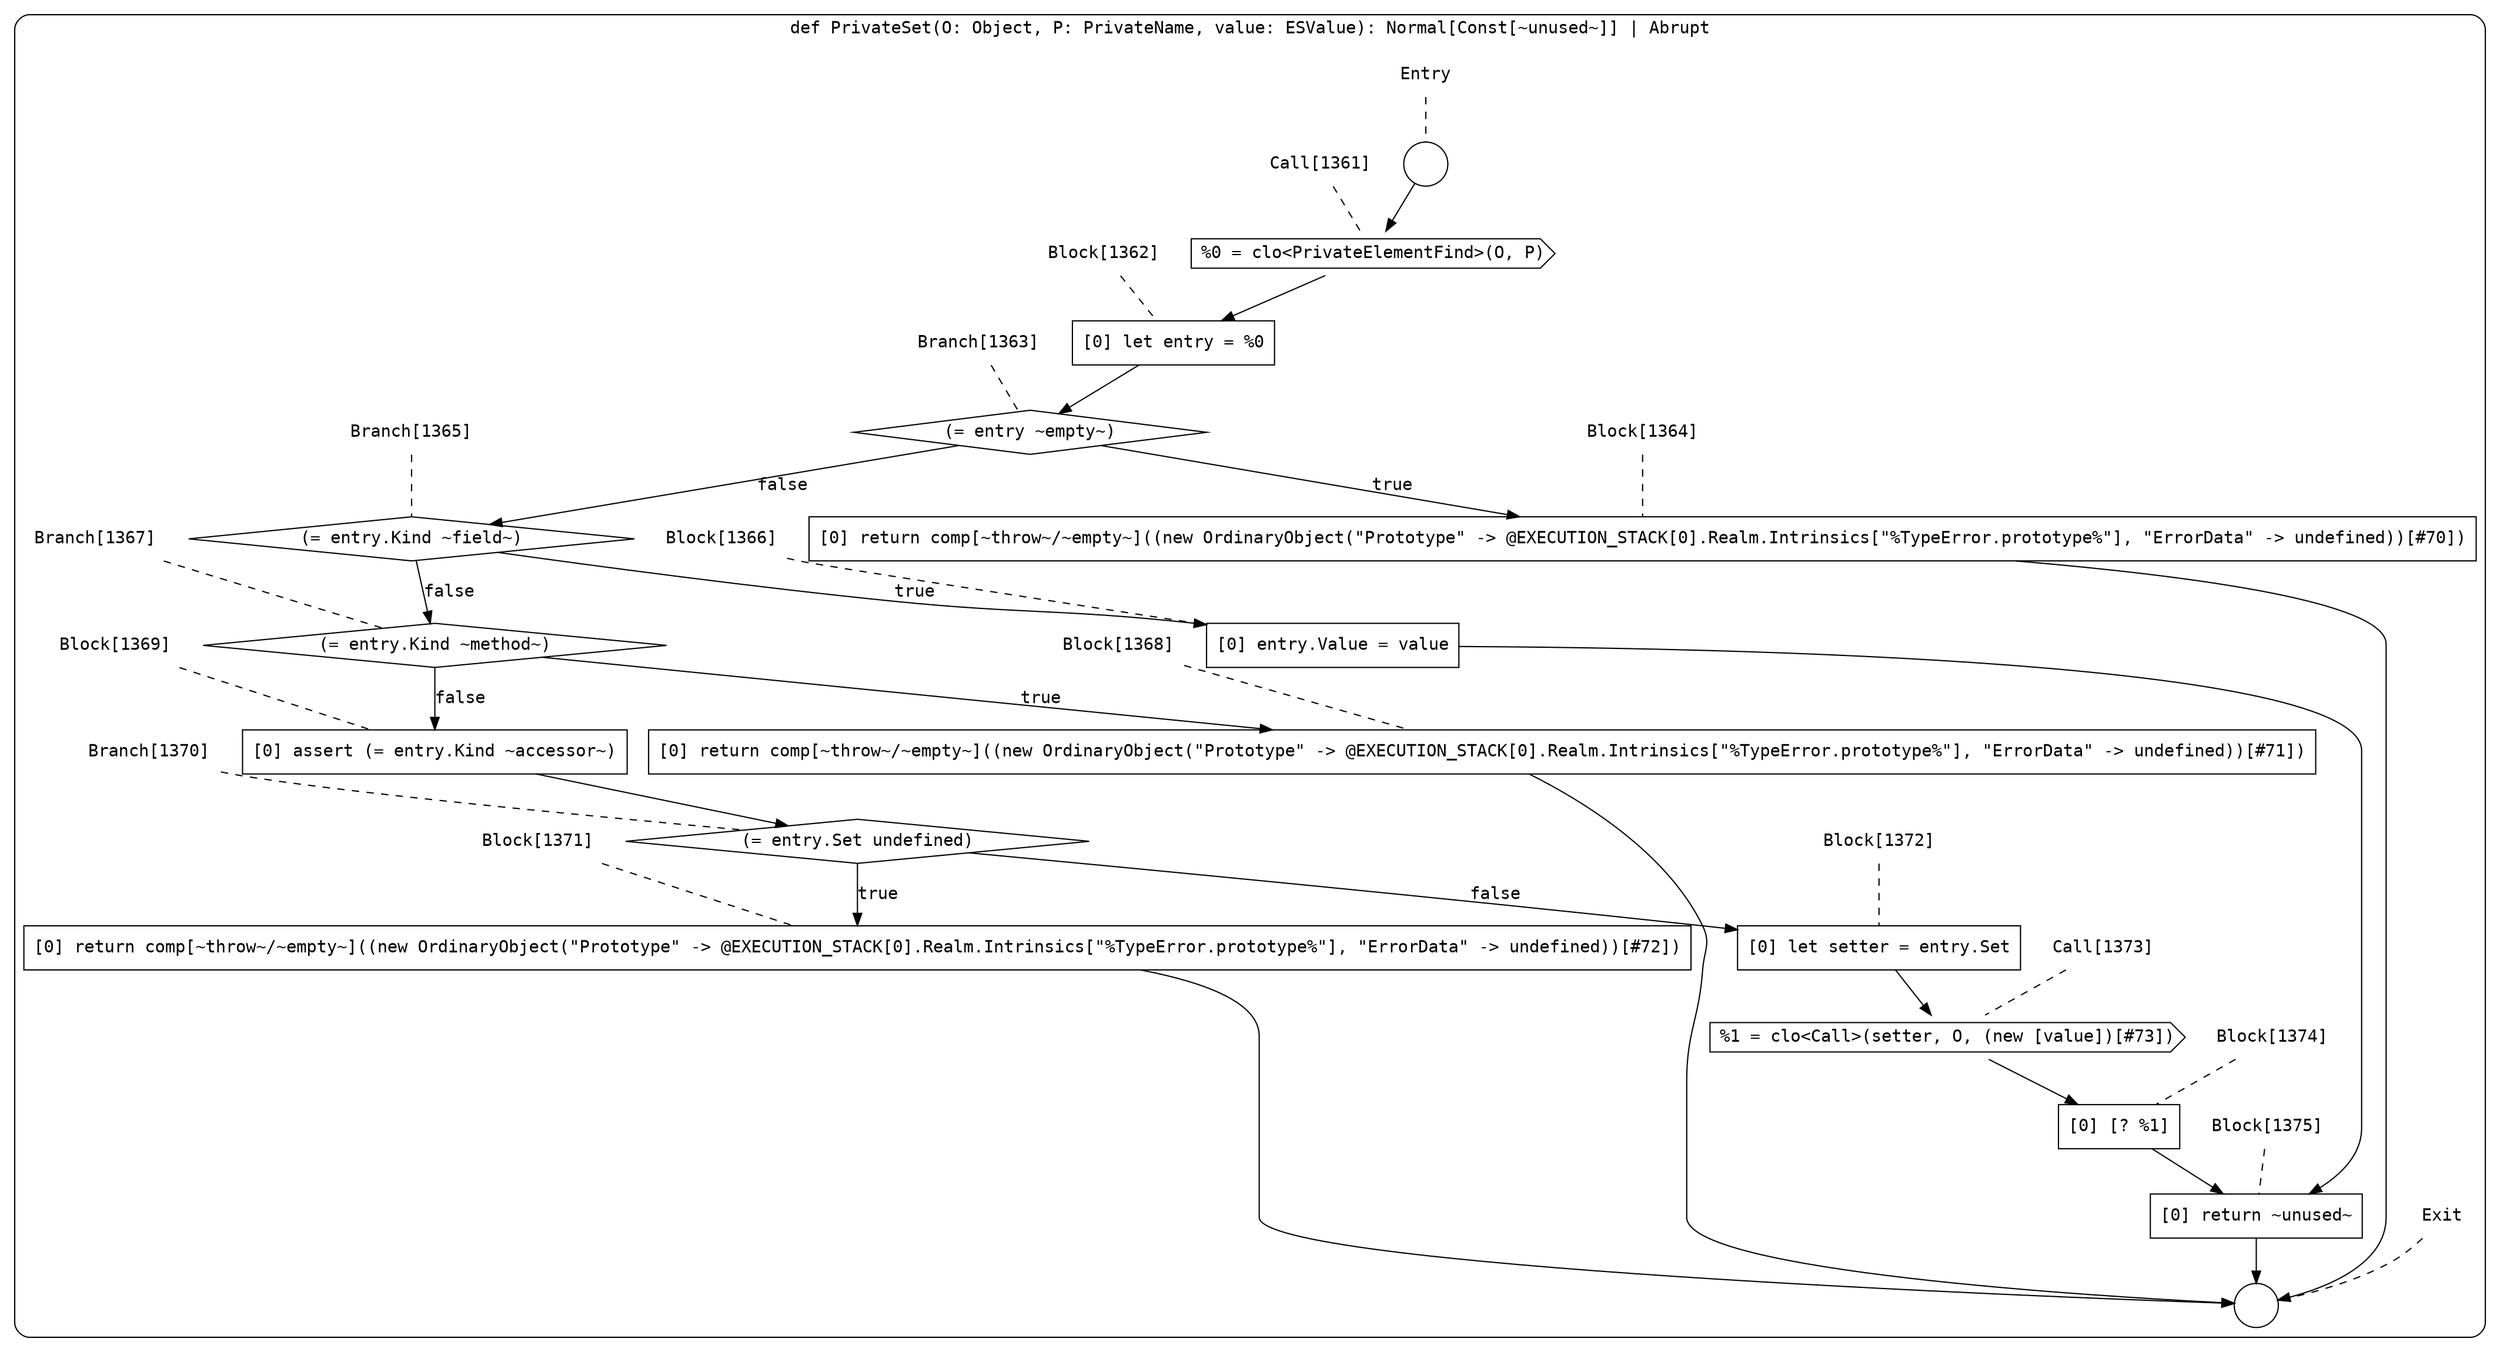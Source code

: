 digraph {
  graph [fontname = "Consolas"]
  node [fontname = "Consolas"]
  edge [fontname = "Consolas"]
  subgraph cluster159 {
    label = "def PrivateSet(O: Object, P: PrivateName, value: ESValue): Normal[Const[~unused~]] | Abrupt"
    style = rounded
    cluster159_entry_name [shape=none, label=<<font color="black">Entry</font>>]
    cluster159_entry_name -> cluster159_entry [arrowhead=none, color="black", style=dashed]
    cluster159_entry [shape=circle label=" " color="black" fillcolor="white" style=filled]
    cluster159_entry -> node1361 [color="black"]
    cluster159_exit_name [shape=none, label=<<font color="black">Exit</font>>]
    cluster159_exit_name -> cluster159_exit [arrowhead=none, color="black", style=dashed]
    cluster159_exit [shape=circle label=" " color="black" fillcolor="white" style=filled]
    node1361_name [shape=none, label=<<font color="black">Call[1361]</font>>]
    node1361_name -> node1361 [arrowhead=none, color="black", style=dashed]
    node1361 [shape=cds, label=<<font color="black">%0 = clo&lt;PrivateElementFind&gt;(O, P)</font>> color="black" fillcolor="white", style=filled]
    node1361 -> node1362 [color="black"]
    node1362_name [shape=none, label=<<font color="black">Block[1362]</font>>]
    node1362_name -> node1362 [arrowhead=none, color="black", style=dashed]
    node1362 [shape=box, label=<<font color="black">[0] let entry = %0<BR ALIGN="LEFT"/></font>> color="black" fillcolor="white", style=filled]
    node1362 -> node1363 [color="black"]
    node1363_name [shape=none, label=<<font color="black">Branch[1363]</font>>]
    node1363_name -> node1363 [arrowhead=none, color="black", style=dashed]
    node1363 [shape=diamond, label=<<font color="black">(= entry ~empty~)</font>> color="black" fillcolor="white", style=filled]
    node1363 -> node1364 [label=<<font color="black">true</font>> color="black"]
    node1363 -> node1365 [label=<<font color="black">false</font>> color="black"]
    node1364_name [shape=none, label=<<font color="black">Block[1364]</font>>]
    node1364_name -> node1364 [arrowhead=none, color="black", style=dashed]
    node1364 [shape=box, label=<<font color="black">[0] return comp[~throw~/~empty~]((new OrdinaryObject(&quot;Prototype&quot; -&gt; @EXECUTION_STACK[0].Realm.Intrinsics[&quot;%TypeError.prototype%&quot;], &quot;ErrorData&quot; -&gt; undefined))[#70])<BR ALIGN="LEFT"/></font>> color="black" fillcolor="white", style=filled]
    node1364 -> cluster159_exit [color="black"]
    node1365_name [shape=none, label=<<font color="black">Branch[1365]</font>>]
    node1365_name -> node1365 [arrowhead=none, color="black", style=dashed]
    node1365 [shape=diamond, label=<<font color="black">(= entry.Kind ~field~)</font>> color="black" fillcolor="white", style=filled]
    node1365 -> node1366 [label=<<font color="black">true</font>> color="black"]
    node1365 -> node1367 [label=<<font color="black">false</font>> color="black"]
    node1366_name [shape=none, label=<<font color="black">Block[1366]</font>>]
    node1366_name -> node1366 [arrowhead=none, color="black", style=dashed]
    node1366 [shape=box, label=<<font color="black">[0] entry.Value = value<BR ALIGN="LEFT"/></font>> color="black" fillcolor="white", style=filled]
    node1366 -> node1375 [color="black"]
    node1367_name [shape=none, label=<<font color="black">Branch[1367]</font>>]
    node1367_name -> node1367 [arrowhead=none, color="black", style=dashed]
    node1367 [shape=diamond, label=<<font color="black">(= entry.Kind ~method~)</font>> color="black" fillcolor="white", style=filled]
    node1367 -> node1368 [label=<<font color="black">true</font>> color="black"]
    node1367 -> node1369 [label=<<font color="black">false</font>> color="black"]
    node1375_name [shape=none, label=<<font color="black">Block[1375]</font>>]
    node1375_name -> node1375 [arrowhead=none, color="black", style=dashed]
    node1375 [shape=box, label=<<font color="black">[0] return ~unused~<BR ALIGN="LEFT"/></font>> color="black" fillcolor="white", style=filled]
    node1375 -> cluster159_exit [color="black"]
    node1368_name [shape=none, label=<<font color="black">Block[1368]</font>>]
    node1368_name -> node1368 [arrowhead=none, color="black", style=dashed]
    node1368 [shape=box, label=<<font color="black">[0] return comp[~throw~/~empty~]((new OrdinaryObject(&quot;Prototype&quot; -&gt; @EXECUTION_STACK[0].Realm.Intrinsics[&quot;%TypeError.prototype%&quot;], &quot;ErrorData&quot; -&gt; undefined))[#71])<BR ALIGN="LEFT"/></font>> color="black" fillcolor="white", style=filled]
    node1368 -> cluster159_exit [color="black"]
    node1369_name [shape=none, label=<<font color="black">Block[1369]</font>>]
    node1369_name -> node1369 [arrowhead=none, color="black", style=dashed]
    node1369 [shape=box, label=<<font color="black">[0] assert (= entry.Kind ~accessor~)<BR ALIGN="LEFT"/></font>> color="black" fillcolor="white", style=filled]
    node1369 -> node1370 [color="black"]
    node1370_name [shape=none, label=<<font color="black">Branch[1370]</font>>]
    node1370_name -> node1370 [arrowhead=none, color="black", style=dashed]
    node1370 [shape=diamond, label=<<font color="black">(= entry.Set undefined)</font>> color="black" fillcolor="white", style=filled]
    node1370 -> node1371 [label=<<font color="black">true</font>> color="black"]
    node1370 -> node1372 [label=<<font color="black">false</font>> color="black"]
    node1371_name [shape=none, label=<<font color="black">Block[1371]</font>>]
    node1371_name -> node1371 [arrowhead=none, color="black", style=dashed]
    node1371 [shape=box, label=<<font color="black">[0] return comp[~throw~/~empty~]((new OrdinaryObject(&quot;Prototype&quot; -&gt; @EXECUTION_STACK[0].Realm.Intrinsics[&quot;%TypeError.prototype%&quot;], &quot;ErrorData&quot; -&gt; undefined))[#72])<BR ALIGN="LEFT"/></font>> color="black" fillcolor="white", style=filled]
    node1371 -> cluster159_exit [color="black"]
    node1372_name [shape=none, label=<<font color="black">Block[1372]</font>>]
    node1372_name -> node1372 [arrowhead=none, color="black", style=dashed]
    node1372 [shape=box, label=<<font color="black">[0] let setter = entry.Set<BR ALIGN="LEFT"/></font>> color="black" fillcolor="white", style=filled]
    node1372 -> node1373 [color="black"]
    node1373_name [shape=none, label=<<font color="black">Call[1373]</font>>]
    node1373_name -> node1373 [arrowhead=none, color="black", style=dashed]
    node1373 [shape=cds, label=<<font color="black">%1 = clo&lt;Call&gt;(setter, O, (new [value])[#73])</font>> color="black" fillcolor="white", style=filled]
    node1373 -> node1374 [color="black"]
    node1374_name [shape=none, label=<<font color="black">Block[1374]</font>>]
    node1374_name -> node1374 [arrowhead=none, color="black", style=dashed]
    node1374 [shape=box, label=<<font color="black">[0] [? %1]<BR ALIGN="LEFT"/></font>> color="black" fillcolor="white", style=filled]
    node1374 -> node1375 [color="black"]
  }
}